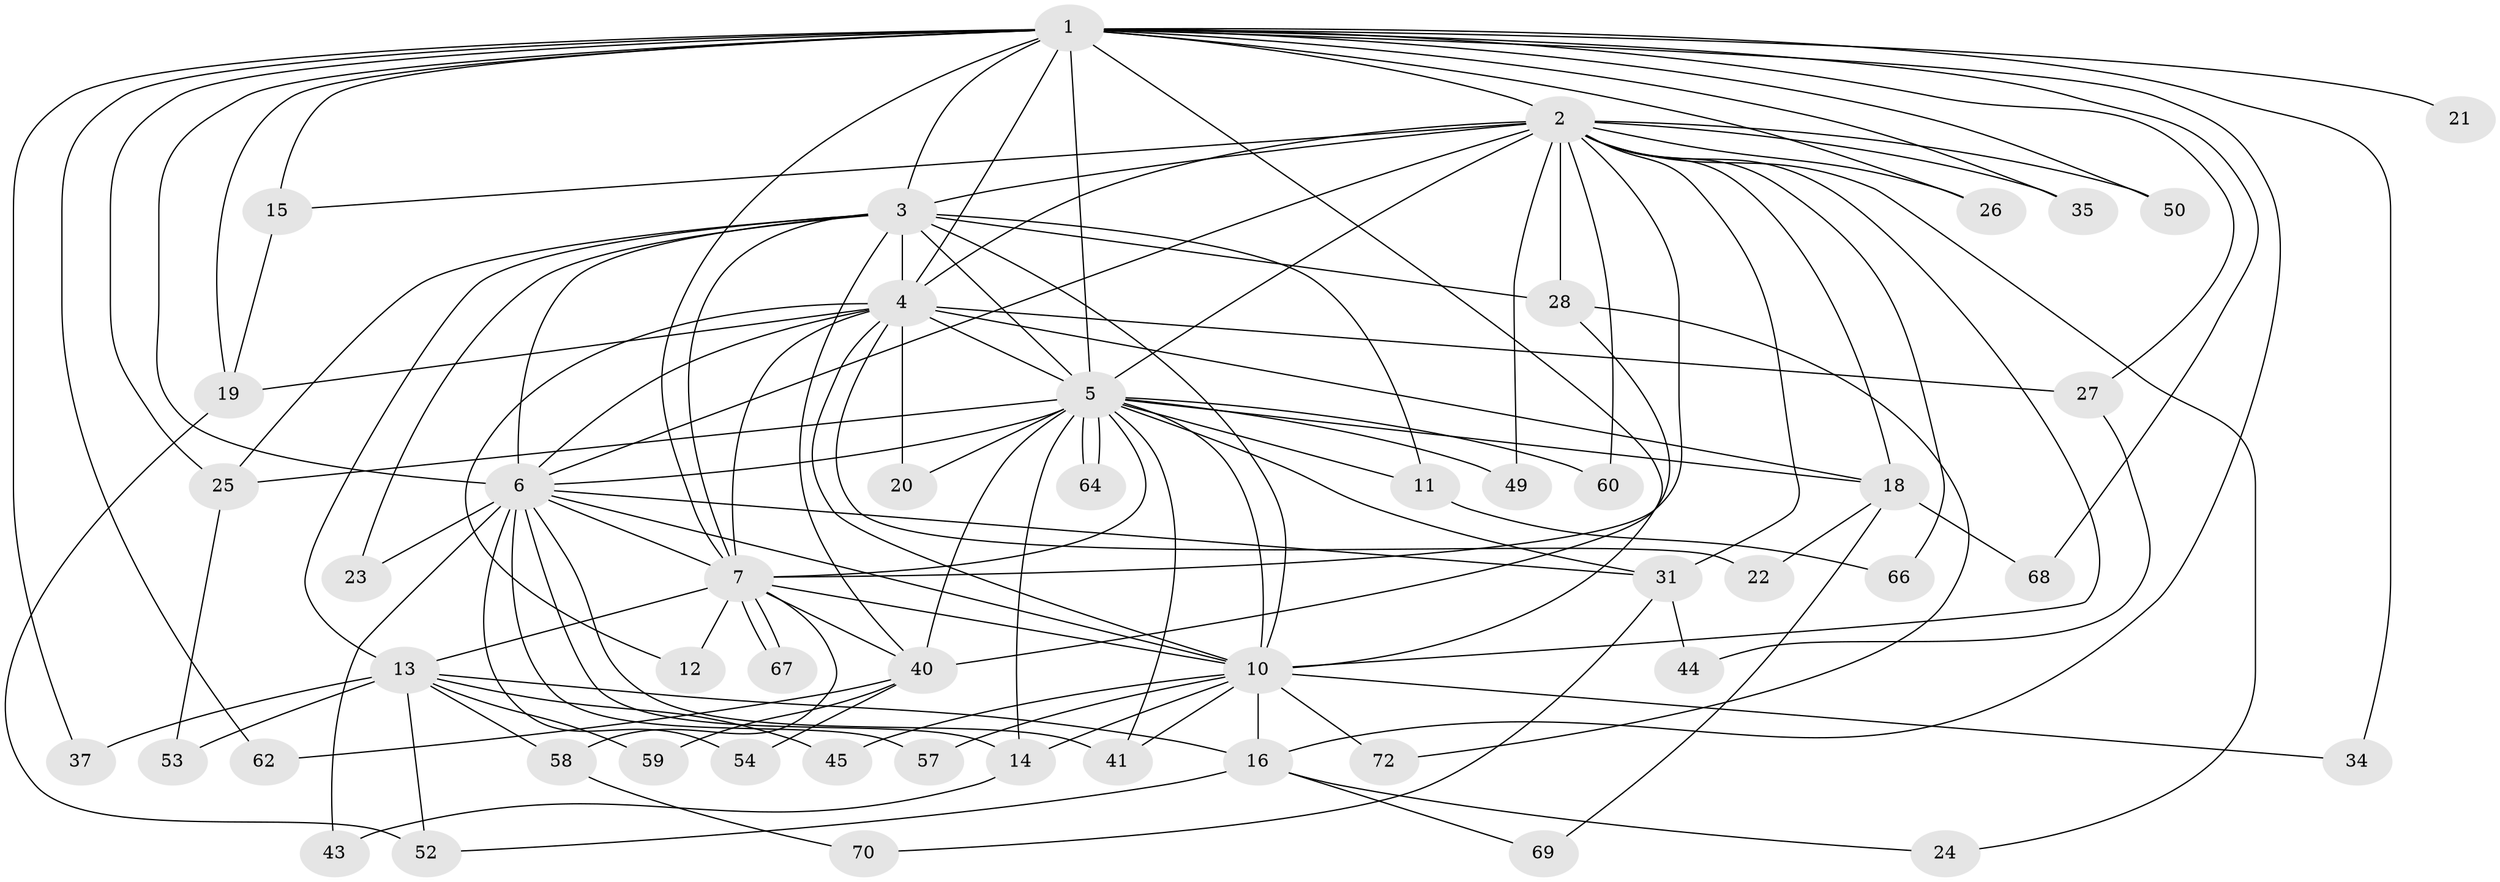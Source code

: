 // Generated by graph-tools (version 1.1) at 2025/23/03/03/25 07:23:44]
// undirected, 51 vertices, 123 edges
graph export_dot {
graph [start="1"]
  node [color=gray90,style=filled];
  1 [super="+9"];
  2 [super="+56"];
  3 [super="+17"];
  4 [super="+8"];
  5 [super="+51"];
  6 [super="+39"];
  7 [super="+65"];
  10 [super="+71"];
  11 [super="+63"];
  12 [super="+55"];
  13 [super="+36"];
  14 [super="+30"];
  15;
  16 [super="+46"];
  18 [super="+29"];
  19 [super="+48"];
  20;
  21;
  22;
  23;
  24;
  25 [super="+33"];
  26 [super="+38"];
  27;
  28;
  31 [super="+32"];
  34;
  35;
  37;
  40 [super="+42"];
  41 [super="+47"];
  43;
  44;
  45;
  49;
  50;
  52 [super="+61"];
  53;
  54;
  57;
  58;
  59;
  60;
  62;
  64;
  66;
  67;
  68;
  69;
  70;
  72;
  1 -- 2 [weight=2];
  1 -- 3 [weight=2];
  1 -- 4 [weight=4];
  1 -- 5 [weight=2];
  1 -- 6 [weight=2];
  1 -- 7 [weight=2];
  1 -- 10 [weight=2];
  1 -- 19;
  1 -- 21 [weight=2];
  1 -- 27;
  1 -- 37;
  1 -- 62;
  1 -- 68;
  1 -- 15;
  1 -- 16;
  1 -- 25;
  1 -- 26 [weight=2];
  1 -- 34;
  1 -- 35;
  1 -- 50;
  2 -- 3 [weight=2];
  2 -- 4 [weight=2];
  2 -- 5;
  2 -- 6 [weight=2];
  2 -- 7;
  2 -- 10 [weight=2];
  2 -- 15;
  2 -- 18;
  2 -- 24;
  2 -- 26;
  2 -- 28;
  2 -- 35;
  2 -- 49;
  2 -- 50;
  2 -- 60;
  2 -- 66;
  2 -- 31;
  3 -- 4 [weight=2];
  3 -- 5;
  3 -- 6;
  3 -- 7;
  3 -- 10;
  3 -- 11 [weight=2];
  3 -- 13 [weight=2];
  3 -- 23;
  3 -- 28;
  3 -- 40;
  3 -- 25;
  4 -- 5 [weight=2];
  4 -- 6 [weight=2];
  4 -- 7 [weight=2];
  4 -- 10 [weight=2];
  4 -- 12 [weight=2];
  4 -- 18;
  4 -- 20;
  4 -- 22;
  4 -- 27;
  4 -- 19;
  5 -- 6;
  5 -- 7;
  5 -- 10;
  5 -- 11;
  5 -- 14;
  5 -- 20;
  5 -- 25;
  5 -- 31;
  5 -- 49;
  5 -- 60;
  5 -- 64;
  5 -- 64;
  5 -- 18;
  5 -- 40;
  5 -- 41;
  6 -- 7 [weight=2];
  6 -- 10;
  6 -- 14;
  6 -- 23;
  6 -- 31;
  6 -- 41;
  6 -- 43;
  6 -- 54;
  6 -- 57;
  7 -- 10;
  7 -- 12;
  7 -- 13;
  7 -- 40;
  7 -- 58;
  7 -- 67;
  7 -- 67;
  10 -- 16 [weight=2];
  10 -- 34;
  10 -- 41;
  10 -- 45;
  10 -- 57;
  10 -- 72;
  10 -- 14;
  11 -- 66;
  13 -- 16;
  13 -- 37;
  13 -- 45;
  13 -- 52;
  13 -- 53;
  13 -- 59;
  13 -- 58;
  14 -- 43;
  15 -- 19;
  16 -- 24;
  16 -- 52;
  16 -- 69;
  18 -- 22;
  18 -- 69;
  18 -- 68;
  19 -- 52;
  25 -- 53;
  27 -- 44;
  28 -- 40;
  28 -- 72;
  31 -- 70;
  31 -- 44;
  40 -- 54;
  40 -- 59;
  40 -- 62;
  58 -- 70;
}
